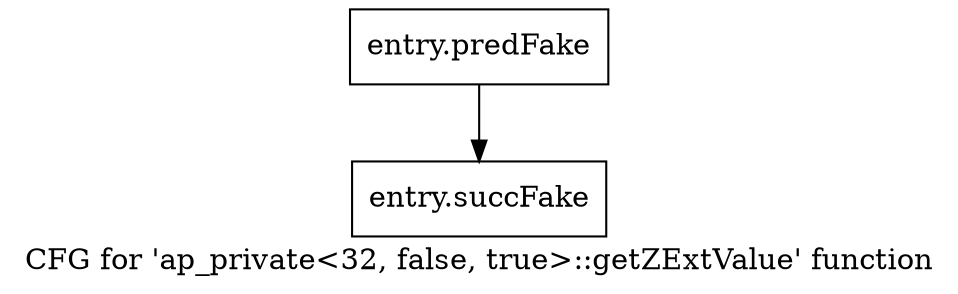 digraph "CFG for 'ap_private\<32, false, true\>::getZExtValue' function" {
	label="CFG for 'ap_private\<32, false, true\>::getZExtValue' function";

	Node0x580acb0 [shape=record,filename="",linenumber="",label="{entry.predFake}"];
	Node0x580acb0 -> Node0x585b170[ callList="" memoryops="" filename="/home/omerfaruk/tools/Xilinx/Vitis_HLS/2023.2/include/etc/ap_private.h" execusionnum="0"];
	Node0x585b170 [shape=record,filename="/home/omerfaruk/tools/Xilinx/Vitis_HLS/2023.2/include/etc/ap_private.h",linenumber="1869",label="{entry.succFake}"];
}
